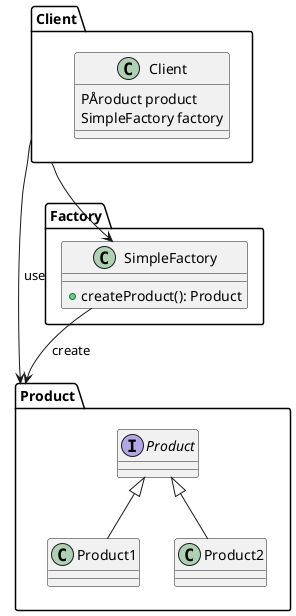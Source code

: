 @startuml

package "Product" {
    interface Product {

    }

    class Product1 extends Product {

    }

    class Product2 extends Product {

    }
}

package "Factory" {
    class SimpleFactory {
        +createProduct(): Product
    }
}

package "Client" {
    class Client {
        PÅroduct product
        SimpleFactory factory
    }
}

Client --> SimpleFactory
Client --> Product : use
SimpleFactory --> Product : create

@enduml
